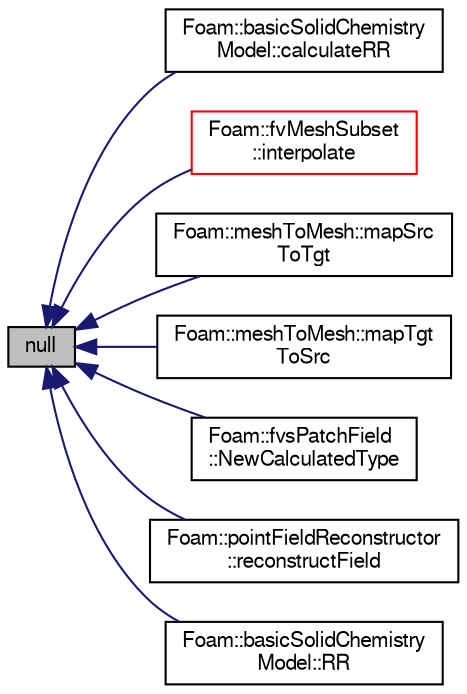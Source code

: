 digraph "null"
{
  bgcolor="transparent";
  edge [fontname="FreeSans",fontsize="10",labelfontname="FreeSans",labelfontsize="10"];
  node [fontname="FreeSans",fontsize="10",shape=record];
  rankdir="LR";
  Node1 [label="null",height=0.2,width=0.4,color="black", fillcolor="grey75", style="filled" fontcolor="black"];
  Node1 -> Node2 [dir="back",color="midnightblue",fontsize="10",style="solid",fontname="FreeSans"];
  Node2 [label="Foam::basicSolidChemistry\lModel::calculateRR",height=0.2,width=0.4,color="black",URL="$a00107.html#abe9583fd6095fa9f93083df9255f979d",tooltip="Returns the reaction rate of the speciei in reactionI. "];
  Node1 -> Node3 [dir="back",color="midnightblue",fontsize="10",style="solid",fontname="FreeSans"];
  Node3 [label="Foam::fvMeshSubset\l::interpolate",height=0.2,width=0.4,color="red",URL="$a00856.html#ab2b56c3ad77bae1b74dcfcb148e29073",tooltip="Map volume field. "];
  Node1 -> Node4 [dir="back",color="midnightblue",fontsize="10",style="solid",fontname="FreeSans"];
  Node4 [label="Foam::meshToMesh::mapSrc\lToTgt",height=0.2,width=0.4,color="black",URL="$a01433.html#a12ac7f5f127c3c9855cfd8f4033a4c2c"];
  Node1 -> Node5 [dir="back",color="midnightblue",fontsize="10",style="solid",fontname="FreeSans"];
  Node5 [label="Foam::meshToMesh::mapTgt\lToSrc",height=0.2,width=0.4,color="black",URL="$a01433.html#ab83fc6a7416a41c94a64e8966e2cfa81"];
  Node1 -> Node6 [dir="back",color="midnightblue",fontsize="10",style="solid",fontname="FreeSans"];
  Node6 [label="Foam::fvsPatchField\l::NewCalculatedType",height=0.2,width=0.4,color="black",URL="$a00868.html#a19f707e7c4c36de78df2a38f4e12a1ae",tooltip="Return a pointer to a new calculatedFvsPatchField created on. "];
  Node1 -> Node7 [dir="back",color="midnightblue",fontsize="10",style="solid",fontname="FreeSans"];
  Node7 [label="Foam::pointFieldReconstructor\l::reconstructField",height=0.2,width=0.4,color="black",URL="$a01825.html#a3e2b40e9c2972d2d28385935a616502b"];
  Node1 -> Node8 [dir="back",color="midnightblue",fontsize="10",style="solid",fontname="FreeSans"];
  Node8 [label="Foam::basicSolidChemistry\lModel::RR",height=0.2,width=0.4,color="black",URL="$a00107.html#a8fda9202a129a0f3e39a2d2b92446afa",tooltip="Return non-const access to the total source terms. "];
}
